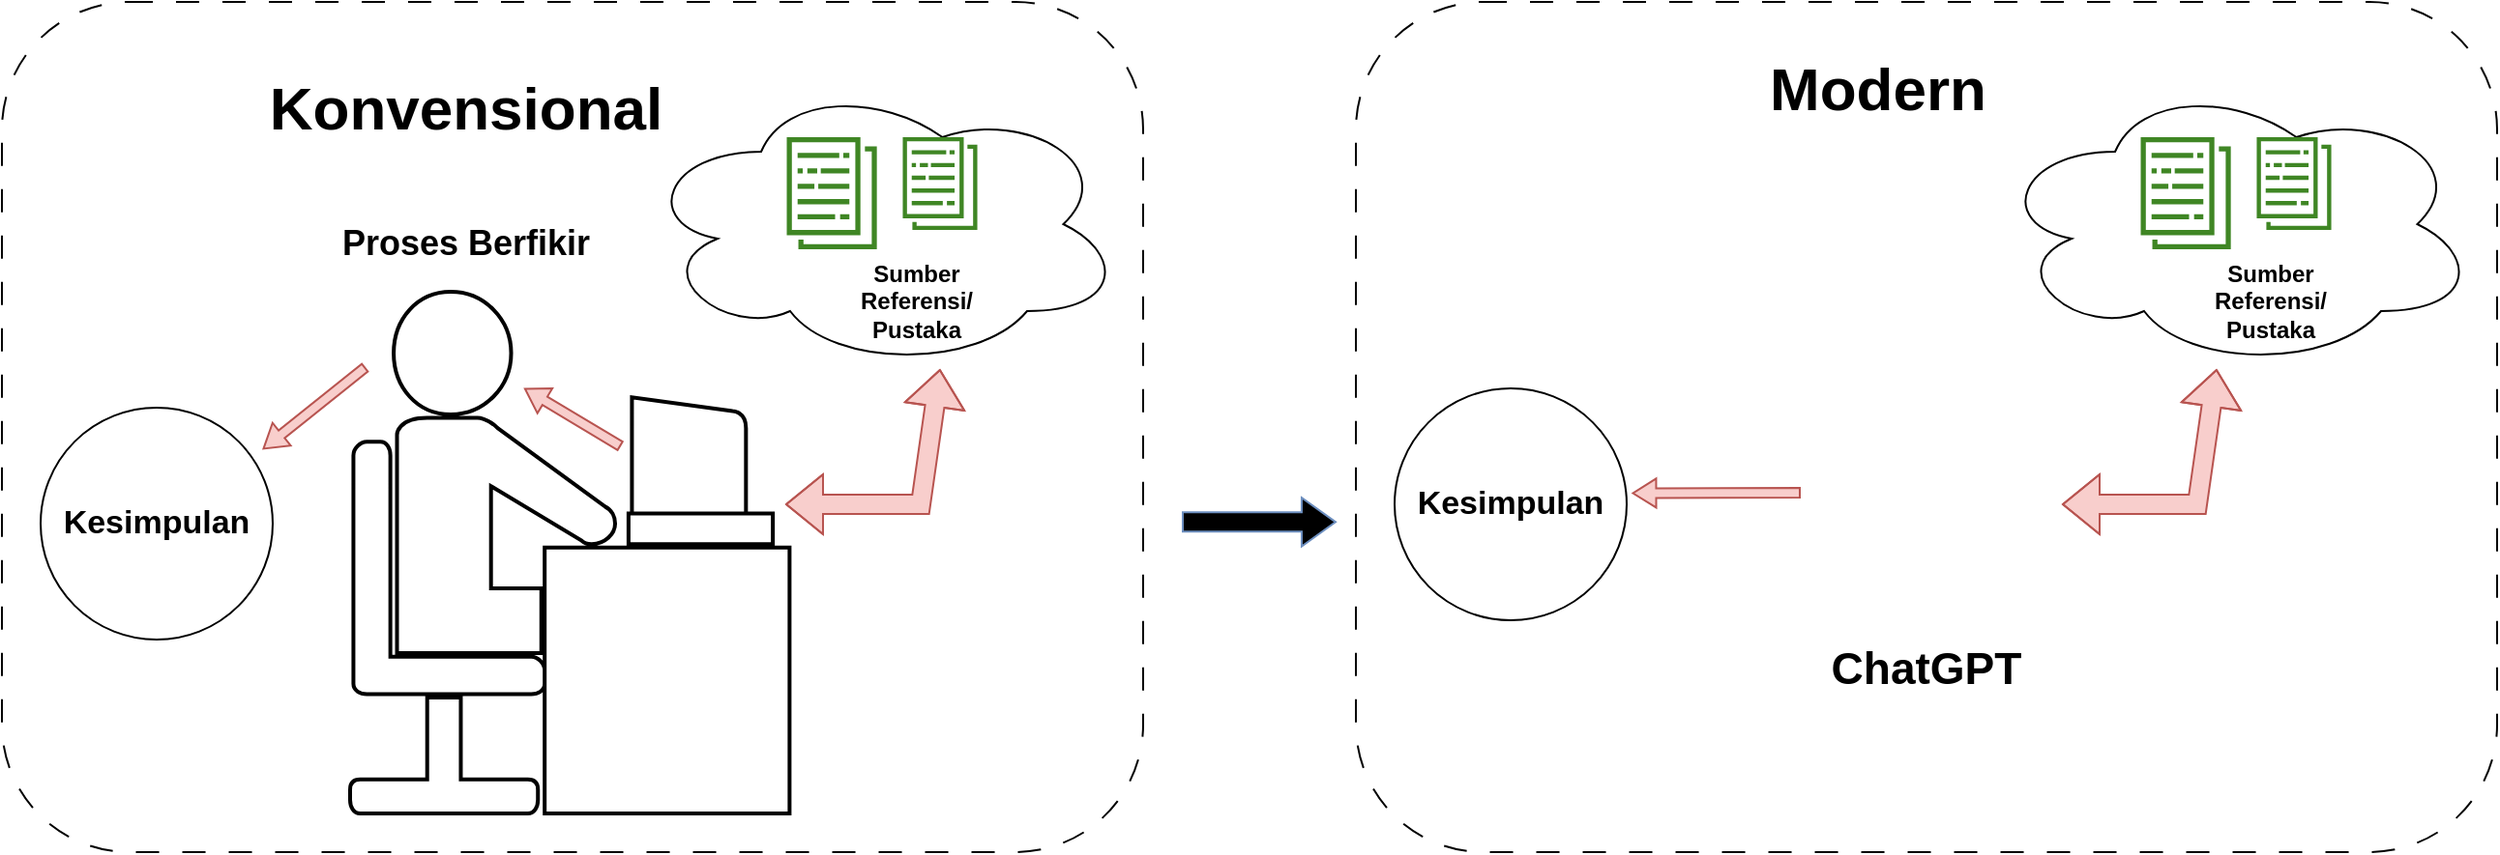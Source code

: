<mxfile version="21.0.2" type="github">
  <diagram name="Page-1" id="QDCNXK1DCwOD11ptDskI">
    <mxGraphModel dx="1909" dy="1133" grid="1" gridSize="10" guides="1" tooltips="1" connect="1" arrows="1" fold="1" page="1" pageScale="1" pageWidth="850" pageHeight="1100" math="0" shadow="0">
      <root>
        <mxCell id="0" />
        <mxCell id="1" parent="0" />
        <mxCell id="rm7D73icBiYwJ0o7D1fD-1" value="" style="shape=mxgraph.cisco.people.androgenous_person;html=1;pointerEvents=1;dashed=0;strokeWidth=2;verticalLabelPosition=bottom;verticalAlign=top;align=center;outlineConnect=0;" vertex="1" parent="1">
          <mxGeometry x="270" y="230" width="227.2" height="270" as="geometry" />
        </mxCell>
        <mxCell id="rm7D73icBiYwJ0o7D1fD-8" value="&lt;b&gt;&lt;font style=&quot;font-size: 17px;&quot;&gt;Kesimpulan&lt;/font&gt;&lt;/b&gt;" style="shape=ellipse;html=1;dashed=0;whiteSpace=wrap;aspect=fixed;perimeter=ellipsePerimeter;" vertex="1" parent="1">
          <mxGeometry x="110" y="290" width="120" height="120" as="geometry" />
        </mxCell>
        <mxCell id="rm7D73icBiYwJ0o7D1fD-11" value="" style="shape=flexArrow;endArrow=classic;html=1;rounded=0;endWidth=14.118;endSize=5.506;fillColor=#000000;strokeColor=#6c8ebf;" edge="1" parent="1">
          <mxGeometry width="50" height="50" relative="1" as="geometry">
            <mxPoint x="700" y="349.17" as="sourcePoint" />
            <mxPoint x="780" y="349.17" as="targetPoint" />
          </mxGeometry>
        </mxCell>
        <mxCell id="rm7D73icBiYwJ0o7D1fD-15" value="" style="group" vertex="1" connectable="0" parent="1">
          <mxGeometry x="420" y="120" width="250" height="150" as="geometry" />
        </mxCell>
        <mxCell id="rm7D73icBiYwJ0o7D1fD-12" value="" style="ellipse;shape=cloud;whiteSpace=wrap;html=1;" vertex="1" parent="rm7D73icBiYwJ0o7D1fD-15">
          <mxGeometry width="250" height="150" as="geometry" />
        </mxCell>
        <mxCell id="rm7D73icBiYwJ0o7D1fD-6" value="" style="sketch=0;outlineConnect=0;fontColor=#232F3E;gradientColor=none;fillColor=#3F8624;strokeColor=none;dashed=0;verticalLabelPosition=bottom;verticalAlign=top;align=center;html=1;fontSize=12;fontStyle=0;aspect=fixed;pointerEvents=1;shape=mxgraph.aws4.data_set;" vertex="1" parent="rm7D73icBiYwJ0o7D1fD-15">
          <mxGeometry x="75.62" y="30" width="46.85" height="58" as="geometry" />
        </mxCell>
        <mxCell id="rm7D73icBiYwJ0o7D1fD-13" value="" style="sketch=0;outlineConnect=0;fontColor=#232F3E;gradientColor=none;fillColor=#3F8624;strokeColor=none;dashed=0;verticalLabelPosition=bottom;verticalAlign=top;align=center;html=1;fontSize=12;fontStyle=0;aspect=fixed;pointerEvents=1;shape=mxgraph.aws4.data_set;" vertex="1" parent="rm7D73icBiYwJ0o7D1fD-15">
          <mxGeometry x="135.62" y="30" width="38.77" height="48" as="geometry" />
        </mxCell>
        <mxCell id="rm7D73icBiYwJ0o7D1fD-14" value="Sumber Referensi/ Pustaka" style="text;html=1;strokeColor=none;fillColor=none;align=center;verticalAlign=middle;whiteSpace=wrap;rounded=0;fontStyle=1" vertex="1" parent="rm7D73icBiYwJ0o7D1fD-15">
          <mxGeometry x="100" y="100" width="85.61" height="30" as="geometry" />
        </mxCell>
        <mxCell id="rm7D73icBiYwJ0o7D1fD-16" value="" style="shape=flexArrow;endArrow=classic;startArrow=classic;html=1;rounded=0;fillColor=#f8cecc;strokeColor=#b85450;" edge="1" parent="1">
          <mxGeometry width="100" height="100" relative="1" as="geometry">
            <mxPoint x="495" y="340" as="sourcePoint" />
            <mxPoint x="575" y="270" as="targetPoint" />
            <Array as="points">
              <mxPoint x="565" y="340" />
            </Array>
          </mxGeometry>
        </mxCell>
        <mxCell id="rm7D73icBiYwJ0o7D1fD-18" value="" style="shape=flexArrow;endArrow=classic;html=1;rounded=0;width=5;endSize=3.66;endWidth=9;fillColor=#f8cecc;strokeColor=#b85450;" edge="1" parent="1">
          <mxGeometry width="50" height="50" relative="1" as="geometry">
            <mxPoint x="410" y="310" as="sourcePoint" />
            <mxPoint x="360" y="280" as="targetPoint" />
          </mxGeometry>
        </mxCell>
        <mxCell id="rm7D73icBiYwJ0o7D1fD-19" value="Proses Berfikir" style="text;html=1;strokeColor=none;fillColor=none;align=center;verticalAlign=middle;whiteSpace=wrap;rounded=0;fontStyle=1;fontSize=18;" vertex="1" parent="1">
          <mxGeometry x="260" y="190" width="140" height="30" as="geometry" />
        </mxCell>
        <mxCell id="rm7D73icBiYwJ0o7D1fD-20" value="" style="shape=flexArrow;endArrow=classic;html=1;rounded=0;width=5;endSize=3.66;endWidth=9;fillColor=#f8cecc;strokeColor=#b85450;" edge="1" parent="1">
          <mxGeometry width="50" height="50" relative="1" as="geometry">
            <mxPoint x="278" y="269" as="sourcePoint" />
            <mxPoint x="224.852" y="311.518" as="targetPoint" />
          </mxGeometry>
        </mxCell>
        <mxCell id="rm7D73icBiYwJ0o7D1fD-22" value="&lt;b&gt;&lt;font style=&quot;font-size: 17px;&quot;&gt;Kesimpulan&lt;/font&gt;&lt;/b&gt;" style="shape=ellipse;html=1;dashed=0;whiteSpace=wrap;aspect=fixed;perimeter=ellipsePerimeter;" vertex="1" parent="1">
          <mxGeometry x="810" y="280" width="120" height="120" as="geometry" />
        </mxCell>
        <mxCell id="rm7D73icBiYwJ0o7D1fD-24" value="" style="group" vertex="1" connectable="0" parent="1">
          <mxGeometry x="1120" y="120" width="250" height="150" as="geometry" />
        </mxCell>
        <mxCell id="rm7D73icBiYwJ0o7D1fD-25" value="" style="ellipse;shape=cloud;whiteSpace=wrap;html=1;" vertex="1" parent="rm7D73icBiYwJ0o7D1fD-24">
          <mxGeometry width="250" height="150" as="geometry" />
        </mxCell>
        <mxCell id="rm7D73icBiYwJ0o7D1fD-26" value="" style="sketch=0;outlineConnect=0;fontColor=#232F3E;gradientColor=none;fillColor=#3F8624;strokeColor=none;dashed=0;verticalLabelPosition=bottom;verticalAlign=top;align=center;html=1;fontSize=12;fontStyle=0;aspect=fixed;pointerEvents=1;shape=mxgraph.aws4.data_set;" vertex="1" parent="rm7D73icBiYwJ0o7D1fD-24">
          <mxGeometry x="75.62" y="30" width="46.85" height="58" as="geometry" />
        </mxCell>
        <mxCell id="rm7D73icBiYwJ0o7D1fD-27" value="" style="sketch=0;outlineConnect=0;fontColor=#232F3E;gradientColor=none;fillColor=#3F8624;strokeColor=none;dashed=0;verticalLabelPosition=bottom;verticalAlign=top;align=center;html=1;fontSize=12;fontStyle=0;aspect=fixed;pointerEvents=1;shape=mxgraph.aws4.data_set;" vertex="1" parent="rm7D73icBiYwJ0o7D1fD-24">
          <mxGeometry x="135.62" y="30" width="38.77" height="48" as="geometry" />
        </mxCell>
        <mxCell id="rm7D73icBiYwJ0o7D1fD-28" value="Sumber Referensi/ Pustaka" style="text;html=1;strokeColor=none;fillColor=none;align=center;verticalAlign=middle;whiteSpace=wrap;rounded=0;fontStyle=1" vertex="1" parent="rm7D73icBiYwJ0o7D1fD-24">
          <mxGeometry x="100" y="100" width="85.61" height="30" as="geometry" />
        </mxCell>
        <mxCell id="rm7D73icBiYwJ0o7D1fD-29" value="" style="shape=flexArrow;endArrow=classic;startArrow=classic;html=1;rounded=0;fillColor=#f8cecc;strokeColor=#b85450;" edge="1" parent="1">
          <mxGeometry width="100" height="100" relative="1" as="geometry">
            <mxPoint x="1155" y="340" as="sourcePoint" />
            <mxPoint x="1235" y="270" as="targetPoint" />
            <Array as="points">
              <mxPoint x="1225" y="340" />
            </Array>
          </mxGeometry>
        </mxCell>
        <mxCell id="rm7D73icBiYwJ0o7D1fD-32" value="" style="shape=flexArrow;endArrow=classic;html=1;rounded=0;width=5;endSize=3.66;endWidth=9;fillColor=#f8cecc;strokeColor=#b85450;entryX=1.023;entryY=0.452;entryDx=0;entryDy=0;entryPerimeter=0;" edge="1" parent="1" target="rm7D73icBiYwJ0o7D1fD-22">
          <mxGeometry width="50" height="50" relative="1" as="geometry">
            <mxPoint x="1020" y="334" as="sourcePoint" />
            <mxPoint x="924.852" y="311.518" as="targetPoint" />
          </mxGeometry>
        </mxCell>
        <mxCell id="rm7D73icBiYwJ0o7D1fD-33" value="" style="shape=image;verticalLabelPosition=bottom;labelBackgroundColor=default;verticalAlign=top;aspect=fixed;imageAspect=0;image=https://uxwing.com/wp-content/themes/uxwing/download/brands-and-social-media/chatgpt-icon.png;" vertex="1" parent="1">
          <mxGeometry x="1030" y="280" width="110" height="110" as="geometry" />
        </mxCell>
        <mxCell id="rm7D73icBiYwJ0o7D1fD-34" value="ChatGPT" style="text;html=1;strokeColor=none;fillColor=none;align=center;verticalAlign=middle;whiteSpace=wrap;rounded=0;fontStyle=1;fontSize=23;" vertex="1" parent="1">
          <mxGeometry x="1015" y="410" width="140" height="30" as="geometry" />
        </mxCell>
        <mxCell id="rm7D73icBiYwJ0o7D1fD-35" value="&lt;font style=&quot;font-size: 31px;&quot;&gt;Konvensional&lt;/font&gt;" style="text;html=1;strokeColor=none;fillColor=none;align=center;verticalAlign=middle;whiteSpace=wrap;rounded=0;fontStyle=1;fontSize=18;" vertex="1" parent="1">
          <mxGeometry x="260" y="120" width="140" height="30" as="geometry" />
        </mxCell>
        <mxCell id="rm7D73icBiYwJ0o7D1fD-36" value="&lt;font style=&quot;font-size: 31px;&quot;&gt;Modern&lt;br&gt;&lt;/font&gt;" style="text;html=1;strokeColor=none;fillColor=none;align=center;verticalAlign=middle;whiteSpace=wrap;rounded=0;fontStyle=1;fontSize=18;" vertex="1" parent="1">
          <mxGeometry x="990" y="110" width="140" height="30" as="geometry" />
        </mxCell>
        <mxCell id="rm7D73icBiYwJ0o7D1fD-37" value="" style="rounded=1;whiteSpace=wrap;html=1;fillColor=none;dashed=1;dashPattern=12 12;" vertex="1" parent="1">
          <mxGeometry x="90" y="80" width="590" height="440" as="geometry" />
        </mxCell>
        <mxCell id="rm7D73icBiYwJ0o7D1fD-38" value="" style="rounded=1;whiteSpace=wrap;html=1;fillColor=none;dashed=1;dashPattern=12 12;" vertex="1" parent="1">
          <mxGeometry x="790" y="80" width="590" height="440" as="geometry" />
        </mxCell>
      </root>
    </mxGraphModel>
  </diagram>
</mxfile>
